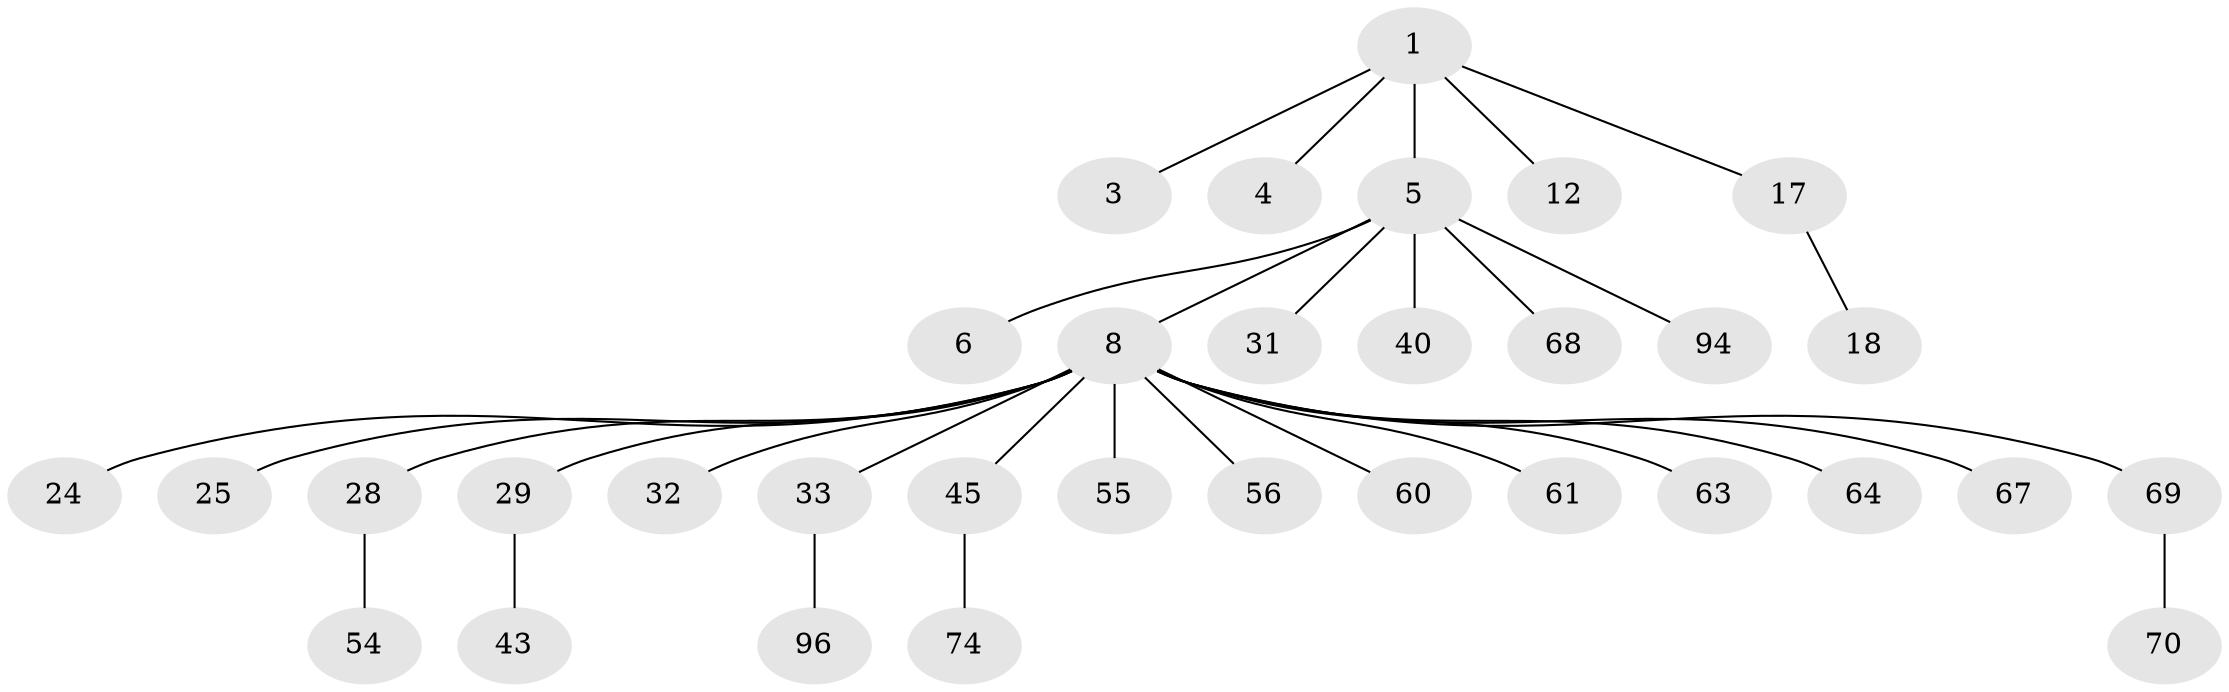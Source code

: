 // original degree distribution, {4: 0.08849557522123894, 5: 0.017699115044247787, 3: 0.13274336283185842, 2: 0.24778761061946902, 1: 0.49557522123893805, 7: 0.008849557522123894, 10: 0.008849557522123894}
// Generated by graph-tools (version 1.1) at 2025/19/03/04/25 18:19:26]
// undirected, 33 vertices, 32 edges
graph export_dot {
graph [start="1"]
  node [color=gray90,style=filled];
  1 [super="+2+83+16"];
  3 [super="+14+35"];
  4 [super="+9"];
  5 [super="+7"];
  6;
  8 [super="+10+15+20+11"];
  12 [super="+101"];
  17 [super="+41+99"];
  18;
  24 [super="+108+105+27"];
  25;
  28 [super="+38+34+36"];
  29 [super="+44"];
  31;
  32 [super="+75+100+73"];
  33 [super="+57+113+53"];
  40 [super="+91"];
  43;
  45 [super="+51"];
  54 [super="+80"];
  55;
  56;
  60;
  61 [super="+79+62"];
  63 [super="+77+87"];
  64;
  67;
  68 [super="+89+78"];
  69 [super="+71"];
  70 [super="+81"];
  74 [super="+93"];
  94;
  96;
  1 -- 5;
  1 -- 17;
  1 -- 3;
  1 -- 4;
  1 -- 12;
  5 -- 6;
  5 -- 31;
  5 -- 94;
  5 -- 8;
  5 -- 40;
  5 -- 68;
  8 -- 32;
  8 -- 33;
  8 -- 64;
  8 -- 55;
  8 -- 29;
  8 -- 61;
  8 -- 67;
  8 -- 69;
  8 -- 45;
  8 -- 60;
  8 -- 56;
  8 -- 24;
  8 -- 28;
  8 -- 25;
  8 -- 63;
  17 -- 18;
  28 -- 54;
  29 -- 43;
  33 -- 96;
  45 -- 74;
  69 -- 70;
}
